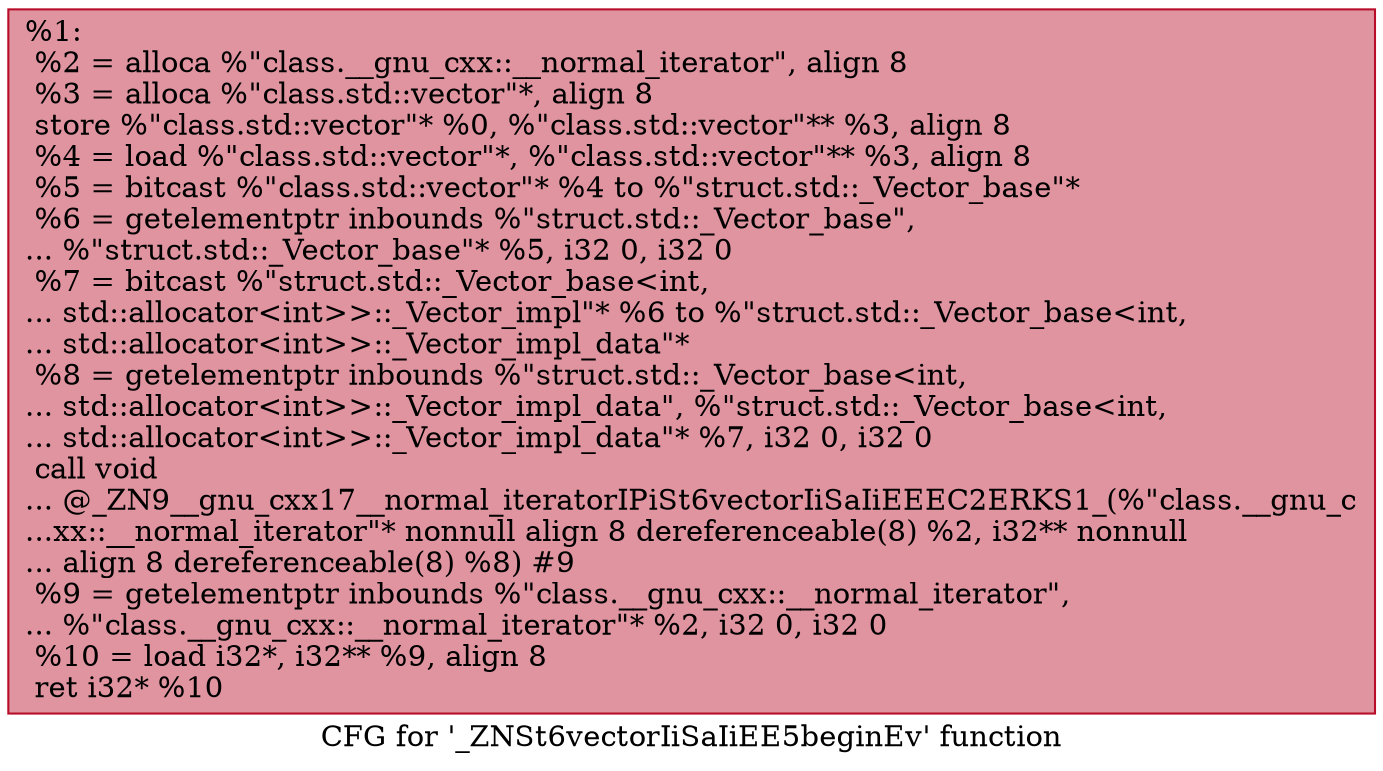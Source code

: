 digraph "CFG for '_ZNSt6vectorIiSaIiEE5beginEv' function" {
	label="CFG for '_ZNSt6vectorIiSaIiEE5beginEv' function";

	Node0x562bbba4fba0 [shape=record,color="#b70d28ff", style=filled, fillcolor="#b70d2870",label="{%1:\l  %2 = alloca %\"class.__gnu_cxx::__normal_iterator\", align 8\l  %3 = alloca %\"class.std::vector\"*, align 8\l  store %\"class.std::vector\"* %0, %\"class.std::vector\"** %3, align 8\l  %4 = load %\"class.std::vector\"*, %\"class.std::vector\"** %3, align 8\l  %5 = bitcast %\"class.std::vector\"* %4 to %\"struct.std::_Vector_base\"*\l  %6 = getelementptr inbounds %\"struct.std::_Vector_base\",\l... %\"struct.std::_Vector_base\"* %5, i32 0, i32 0\l  %7 = bitcast %\"struct.std::_Vector_base\<int,\l... std::allocator\<int\>\>::_Vector_impl\"* %6 to %\"struct.std::_Vector_base\<int,\l... std::allocator\<int\>\>::_Vector_impl_data\"*\l  %8 = getelementptr inbounds %\"struct.std::_Vector_base\<int,\l... std::allocator\<int\>\>::_Vector_impl_data\", %\"struct.std::_Vector_base\<int,\l... std::allocator\<int\>\>::_Vector_impl_data\"* %7, i32 0, i32 0\l  call void\l... @_ZN9__gnu_cxx17__normal_iteratorIPiSt6vectorIiSaIiEEEC2ERKS1_(%\"class.__gnu_c\l...xx::__normal_iterator\"* nonnull align 8 dereferenceable(8) %2, i32** nonnull\l... align 8 dereferenceable(8) %8) #9\l  %9 = getelementptr inbounds %\"class.__gnu_cxx::__normal_iterator\",\l... %\"class.__gnu_cxx::__normal_iterator\"* %2, i32 0, i32 0\l  %10 = load i32*, i32** %9, align 8\l  ret i32* %10\l}"];
}
